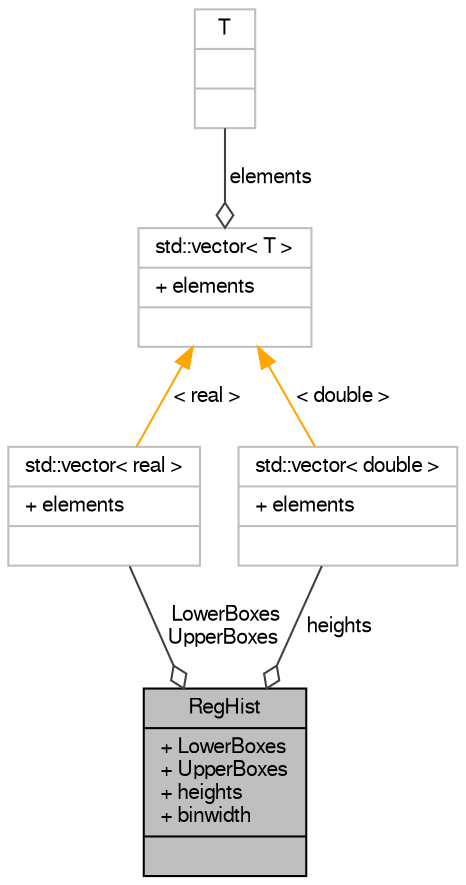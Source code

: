 digraph G
{
  edge [fontname="FreeSans",fontsize="10",labelfontname="FreeSans",labelfontsize="10"];
  node [fontname="FreeSans",fontsize="10",shape=record];
  Node1 [label="{RegHist\n|+ LowerBoxes\l+ UpperBoxes\l+ heights\l+ binwidth\l|}",height=0.2,width=0.4,color="black", fillcolor="grey75", style="filled" fontcolor="black"];
  Node2 -> Node1 [color="grey25",fontsize="10",style="solid",label=" LowerBoxes\nUpperBoxes" ,arrowhead="odiamond"];
  Node2 [label="{std::vector\< real \>\n|+ elements\l|}",height=0.2,width=0.4,color="grey75", fillcolor="white", style="filled"];
  Node3 -> Node2 [dir="back",color="orange",fontsize="10",style="solid",label=" \< real \>" ];
  Node3 [label="{std::vector\< T \>\n|+ elements\l|}",height=0.2,width=0.4,color="grey75", fillcolor="white", style="filled",tooltip="STL class."];
  Node4 -> Node3 [color="grey25",fontsize="10",style="solid",label=" elements" ,arrowhead="odiamond"];
  Node4 [label="{T\n||}",height=0.2,width=0.4,color="grey75", fillcolor="white", style="filled"];
  Node5 -> Node1 [color="grey25",fontsize="10",style="solid",label=" heights" ,arrowhead="odiamond"];
  Node5 [label="{std::vector\< double \>\n|+ elements\l|}",height=0.2,width=0.4,color="grey75", fillcolor="white", style="filled"];
  Node3 -> Node5 [dir="back",color="orange",fontsize="10",style="solid",label=" \< double \>" ];
}
